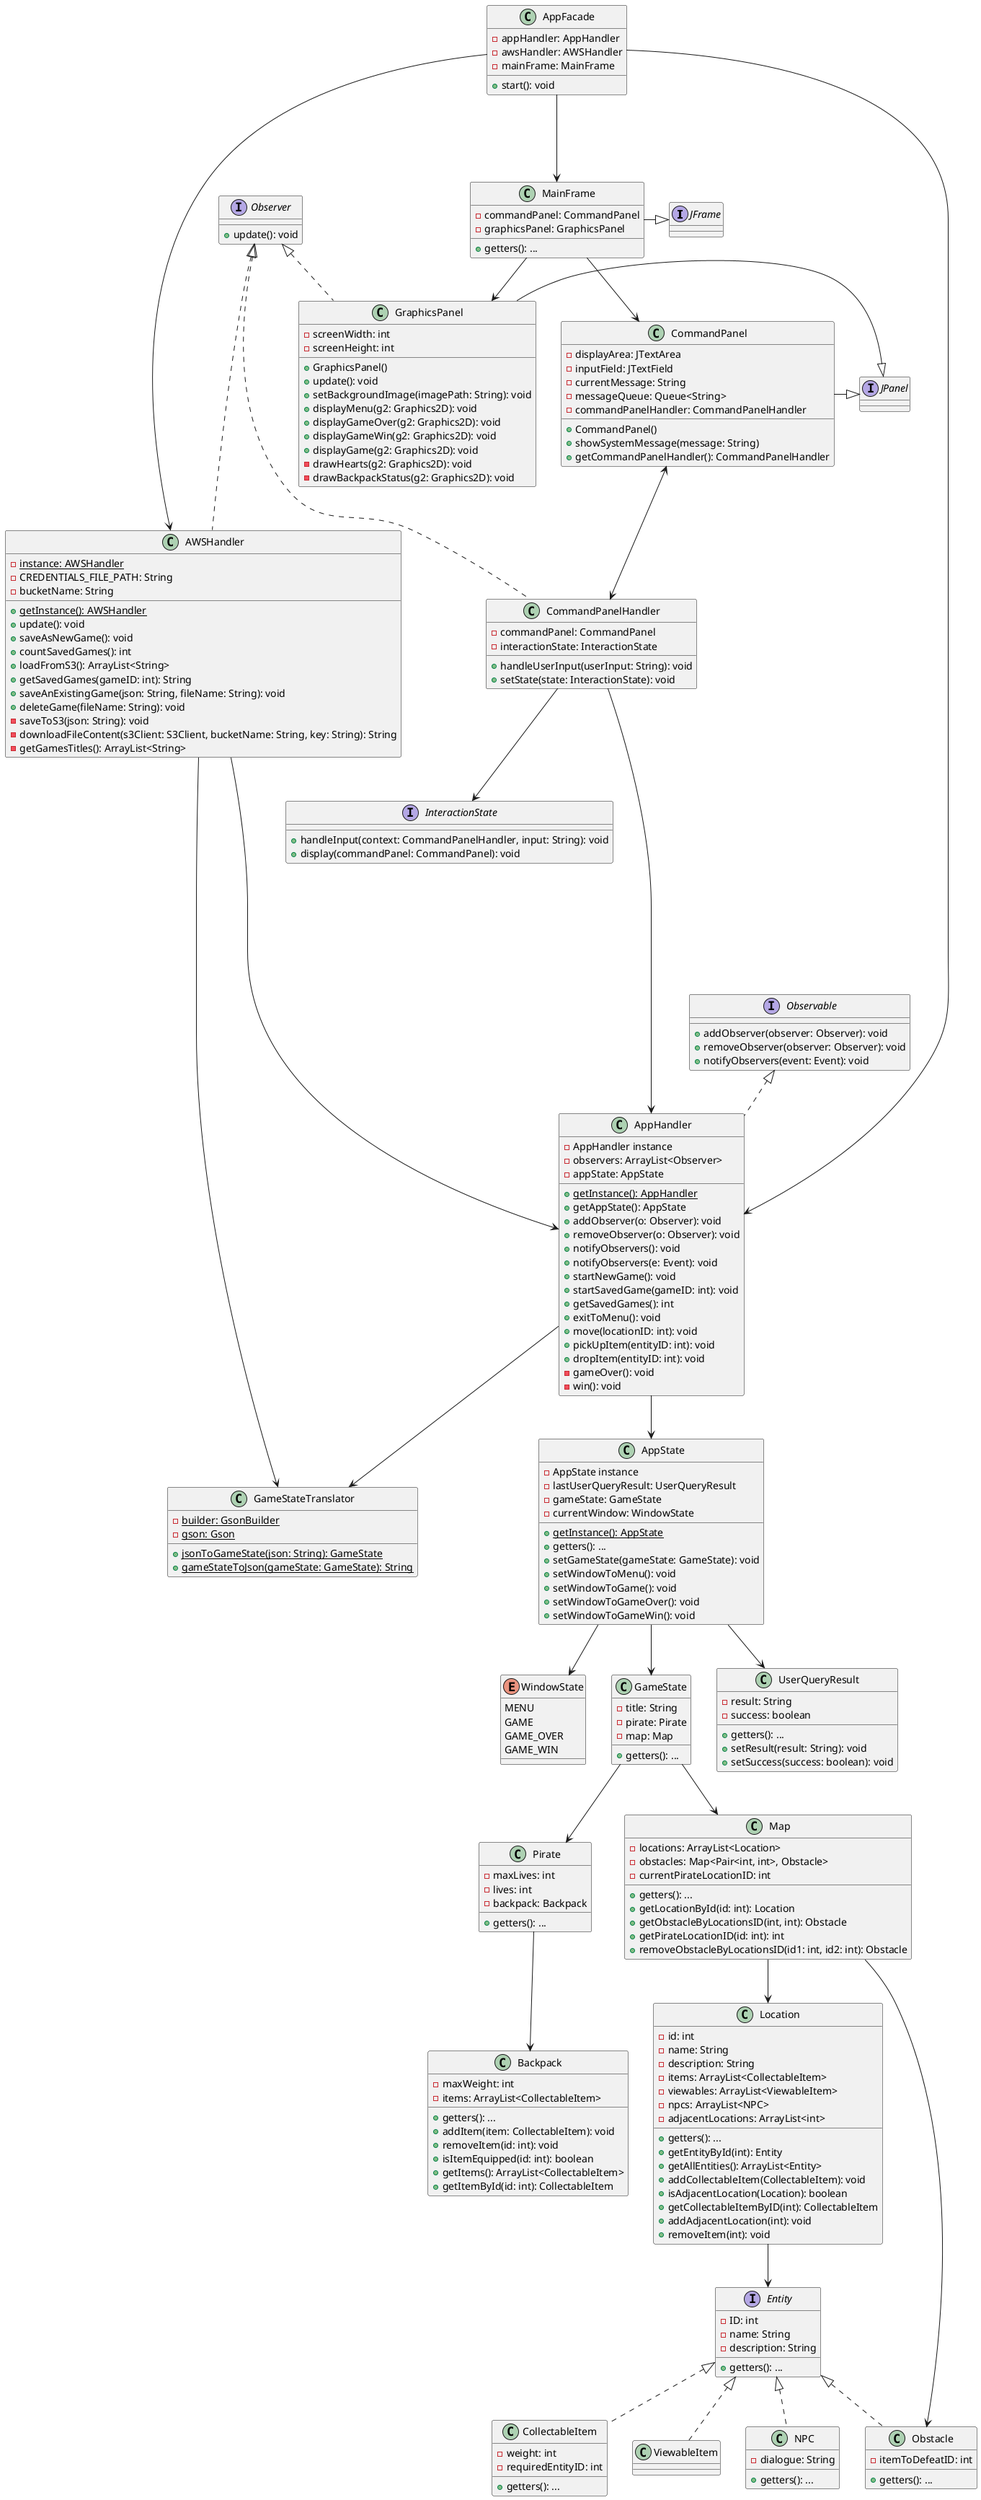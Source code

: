 @startuml
' Interfaces
interface JFrame
interface JPanel

interface Observer {
    + update(): void
}

interface Observable {
    + addObserver(observer: Observer): void
    + removeObserver(observer: Observer): void
    + notifyObservers(event: Event): void
}

' WindowState
enum WindowState {
    MENU
    GAME
    GAME_OVER
    GAME_WIN
}

' Main Frame and Panels
class MainFrame {
    - commandPanel: CommandPanel
    - graphicsPanel: GraphicsPanel
    + getters(): ...
}

MainFrame -|> JFrame
MainFrame --> CommandPanel
MainFrame --> GraphicsPanel

class CommandPanel {
    - displayArea: JTextArea
    - inputField: JTextField
    - currentMessage: String
    - messageQueue: Queue<String>
    - commandPanelHandler: CommandPanelHandler
    + CommandPanel()
    + showSystemMessage(message: String)
    + getCommandPanelHandler(): CommandPanelHandler
}



CommandPanel -|> JPanel
CommandPanel <--> CommandPanelHandler

class CommandPanelHandler implements Observer {
    - commandPanel: CommandPanel
    - interactionState: InteractionState
    + handleUserInput(userInput: String): void
    + setState(state: InteractionState): void
}

CommandPanelHandler ------> AppHandler

class GraphicsPanel implements Observer {
    - screenWidth: int
    - screenHeight: int
    + GraphicsPanel()
    + update(): void
    + setBackgroundImage(imagePath: String): void
    + displayMenu(g2: Graphics2D): void
    + displayGameOver(g2: Graphics2D): void
    + displayGameWin(g2: Graphics2D): void
    + displayGame(g2: Graphics2D): void
    - drawHearts(g2: Graphics2D): void
    - drawBackpackStatus(g2: Graphics2D): void
}

GraphicsPanel -|> JPanel

' Facade and Game State
class AppFacade {
    - appHandler: AppHandler
    - awsHandler: AWSHandler
    - mainFrame: MainFrame
    + start(): void
}

class AppHandler implements Observable {
    - AppHandler instance
    - observers: ArrayList<Observer>
    - appState: AppState
    + {static} getInstance(): AppHandler
    + getAppState(): AppState
    + addObserver(o: Observer): void
    + removeObserver(o: Observer): void
    + notifyObservers(): void
    + notifyObservers(e: Event): void
    + startNewGame(): void
    + startSavedGame(gameID: int): void
    + getSavedGames(): int
    + exitToMenu(): void
    + move(locationID: int): void
    + pickUpItem(entityID: int): void
    + dropItem(entityID: int): void
    - gameOver(): void
    - win(): void
}

AppHandler --> AppState
AppFacade --> AWSHandler
AppFacade ---> MainFrame

class AppState {
    - AppState instance
    - lastUserQueryResult: UserQueryResult
    - gameState: GameState
    - currentWindow: WindowState
    + {static} getInstance(): AppState
    + getters(): ...
    + setGameState(gameState: GameState): void
    + setWindowToMenu(): void
    + setWindowToGame(): void
    + setWindowToGameOver(): void
    + setWindowToGameWin(): void
}


AppFacade ------> AppHandler
AppState --> WindowState
AppState --> GameState

class UserQueryResult {
    - result: String
    - success: boolean
    + getters(): ...
    + setResult(result: String): void
    + setSuccess(success: boolean): void
}

AppState --> UserQueryResult


class GameState {
    - title: String
    - pirate: Pirate
    - map: Map
    + getters(): ...
}

class AWSHandler implements Observer {
    - {static} instance: AWSHandler
    - CREDENTIALS_FILE_PATH: String
    - bucketName: String
    + {static} getInstance(): AWSHandler
    + update(): void
    + saveAsNewGame(): void
    + countSavedGames(): int
    + loadFromS3(): ArrayList<String>
    + getSavedGames(gameID: int): String
    + saveAnExistingGame(json: String, fileName: String): void
    + deleteGame(fileName: String): void
    - saveToS3(json: String): void
    - downloadFileContent(s3Client: S3Client, bucketName: String, key: String): String
    - getGamesTitles(): ArrayList<String>
}

AWSHandler ------> AppHandler

' Translator
class GameStateTranslator {
    - {static} builder: GsonBuilder
    - {static} gson: Gson
    + {static} jsonToGameState(json: String): GameState
    + {static} gameStateToJson(gameState: GameState): String
}

AppHandler --> GameStateTranslator
AWSHandler --> GameStateTranslator

' Game Entities
class Pirate {
    - maxLives: int
    - lives: int
    - backpack: Backpack
    + getters(): ...
}

Pirate --> Backpack

class Backpack {
    - maxWeight: int
    - items: ArrayList<CollectableItem>
    + getters(): ...
    + addItem(item: CollectableItem): void
    + removeItem(id: int): void
    + isItemEquipped(id: int): boolean
    + getItems(): ArrayList<CollectableItem>
    + getItemById(id: int): CollectableItem
}

class Map {
    - locations: ArrayList<Location>
    - obstacles: Map<Pair<int, int>, Obstacle>
    - currentPirateLocationID: int
    + getters(): ...
    + getLocationById(id: int): Location
    + getObstacleByLocationsID(int, int): Obstacle
    + getPirateLocationID(id: int): int
    + removeObstacleByLocationsID(id1: int, id2: int): Obstacle
}

Map--> Obstacle

GameState --> Pirate
GameState --> Map

class Location {
    - id: int
    - name: String
    - description: String
    - items: ArrayList<CollectableItem>
    - viewables: ArrayList<ViewableItem>
    - npcs: ArrayList<NPC>
    - adjacentLocations: ArrayList<int>
    + getters(): ...
    + getEntityById(int): Entity
    + getAllEntities(): ArrayList<Entity>
    + addCollectableItem(CollectableItem): void
    + isAdjacentLocation(Location): boolean
    + getCollectableItemByID(int): CollectableItem
    + addAdjacentLocation(int): void
    + removeItem(int): void
}

Map --> Location

interface Entity {
    - ID: int
    - name: String
    - description: String
    + getters(): ...
}

class CollectableItem implements Entity {
    - weight: int
    - requiredEntityID: int
    + getters(): ...
}

class ViewableItem implements Entity {
}

class NPC implements Entity {
    - dialogue: String
    + getters(): ...
}

class Obstacle implements Entity {
    - itemToDefeatID: int
    + getters(): ...
}

Location --> Entity

' State Pattern
interface InteractionState {
    + handleInput(context: CommandPanelHandler, input: String): void
    + display(commandPanel: CommandPanel): void
}

CommandPanelHandler --> InteractionState
@enduml